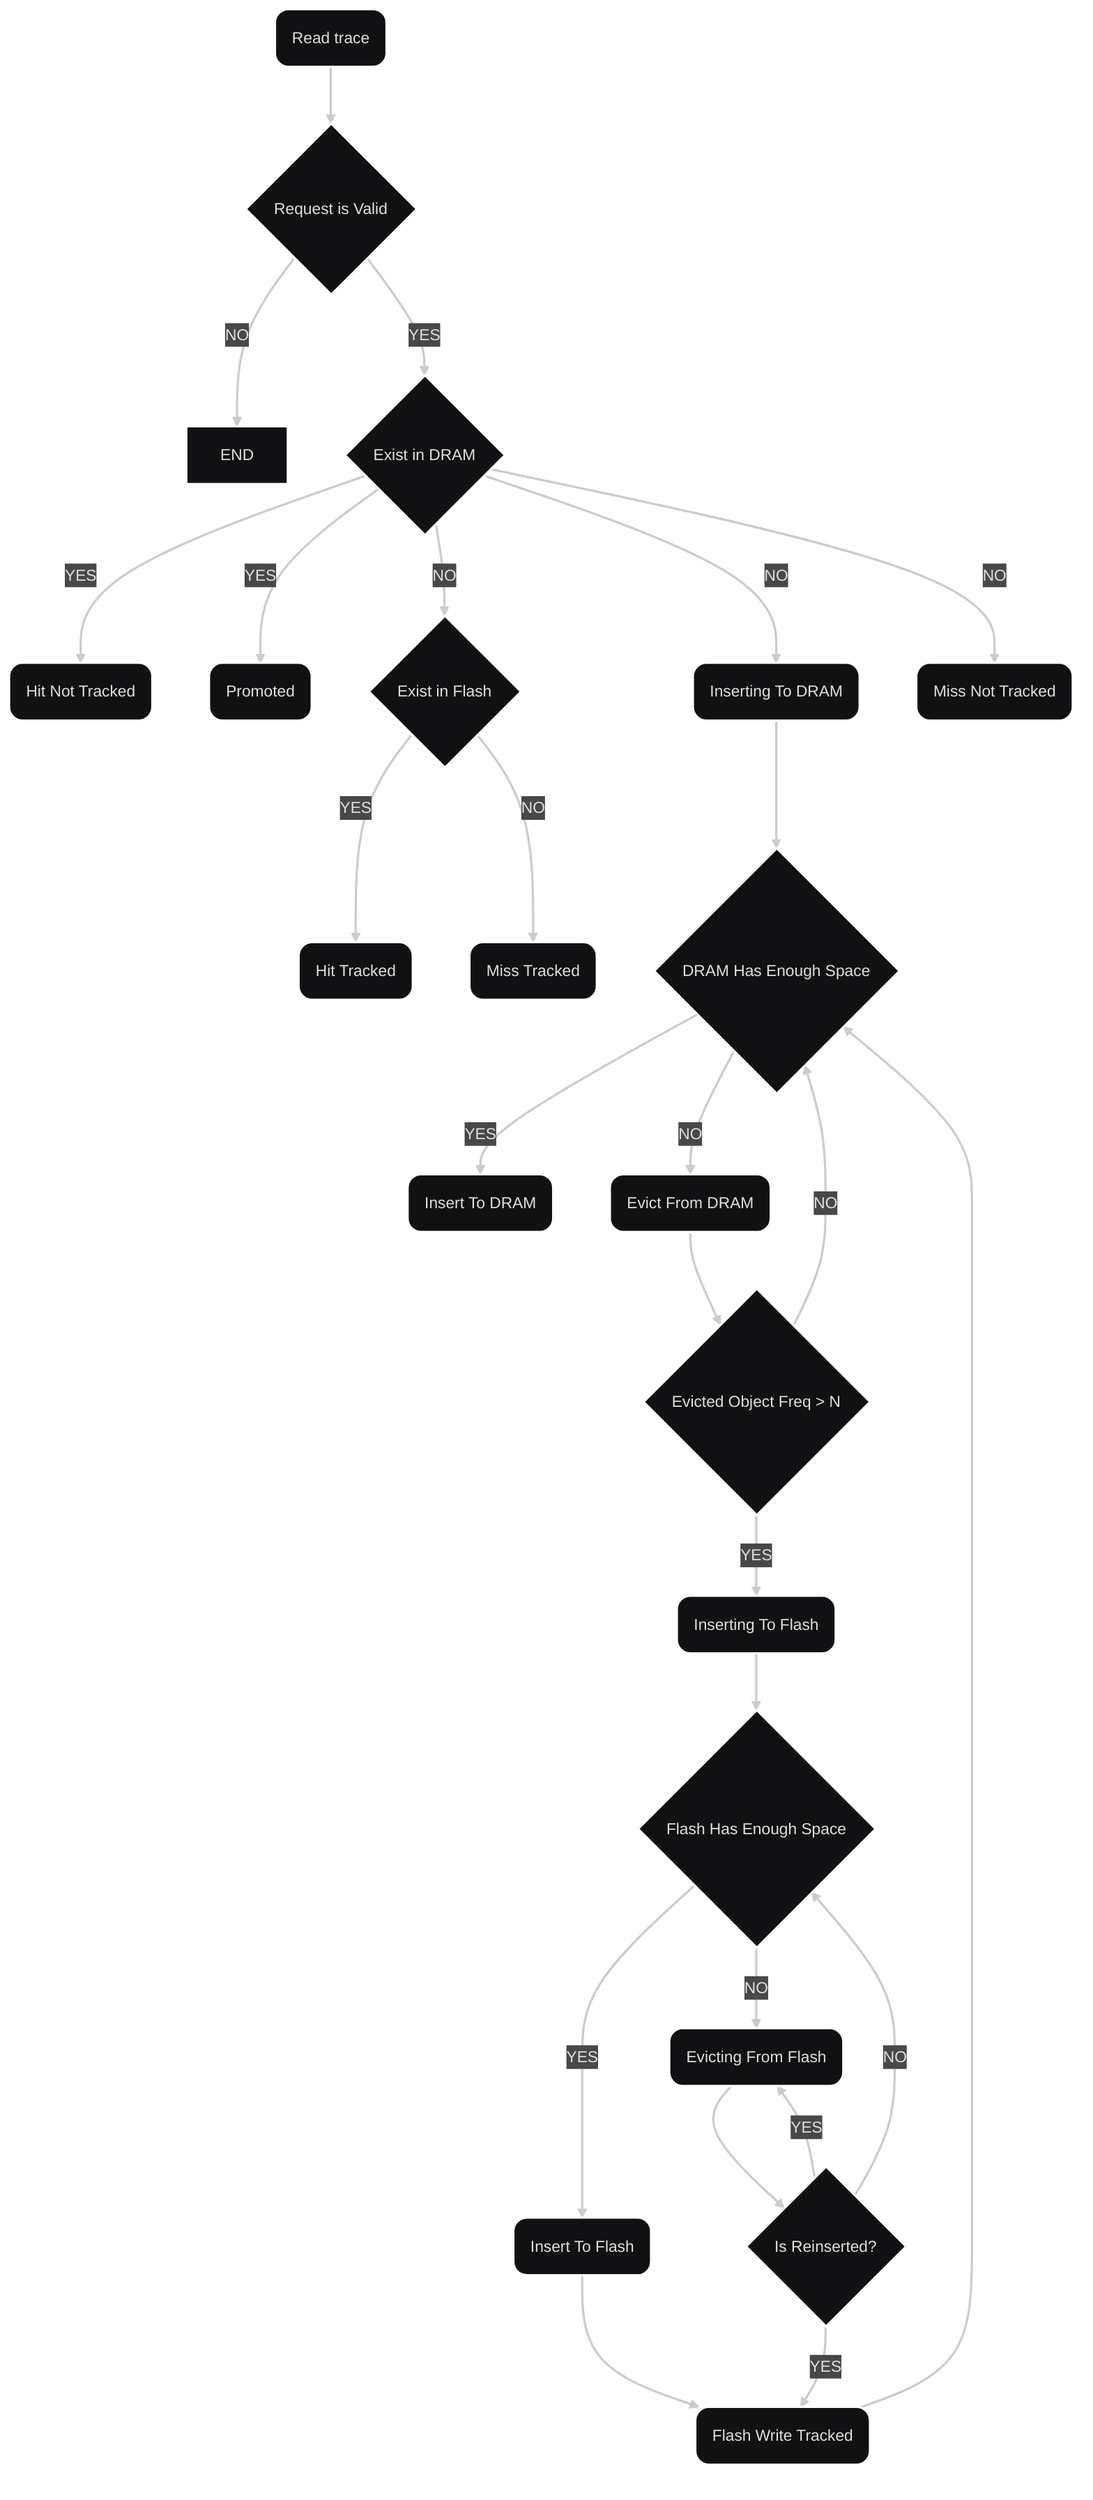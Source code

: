 ---
config:
  theme: redux-dark
  displayMode: compact
---
flowchart TD
    ReadTrace(Read trace) --> ReqValid{Request is Valid}

    ReqValid -- NO --> END
    ReqValid -- YES --> ExistInDram{Exist in DRAM}

    ExistInDram -- YES --> HitNotTracked(Hit Not Tracked)
    ExistInDram -- YES --> PromotedInDram(Promoted)

    ExistInDram -- NO --> ExistInFlash{Exist in Flash}
    ExistInDram -- NO --> InsertingToDram(Inserting To DRAM)
    ExistInDram -- NO --> MissNotTracked(Miss Not Tracked)

    ExistInFlash -- YES --> HitTracked(Hit Tracked)
    ExistInFlash -- NO --> MissTracked(Miss Tracked)

    InsertingToDram --> DramHasSpace{DRAM Has Enough Space}
    DramHasSpace -- YES --> InsertToDram(Insert To DRAM)
    DramHasSpace -- NO --> EvictFromDram(Evict From DRAM)

    EvictFromDram --> EvictedObjFreqMtN{Evicted Object Freq > N}

    EvictedObjFreqMtN -- YES --> InsertingToFlash(Inserting To Flash)
    EvictedObjFreqMtN -- NO --> DramHasSpace

    InsertToFlash --> FlashWriteTracked(Flash Write Tracked)

    InsertingToFlash --> FlashHasSpace{Flash Has Enough Space}
    FlashHasSpace -- YES --> InsertToFlash(Insert To Flash)
    FlashHasSpace -- NO --> EvictFromFlash(Evicting From Flash)

    EvictFromFlash --> IsPromoted{Is Reinserted?}

    IsPromoted -- YES --> FlashWriteTracked
    IsPromoted -- YES --> EvictFromFlash
    IsPromoted -- NO --> FlashHasSpace

    FlashWriteTracked --> DramHasSpace